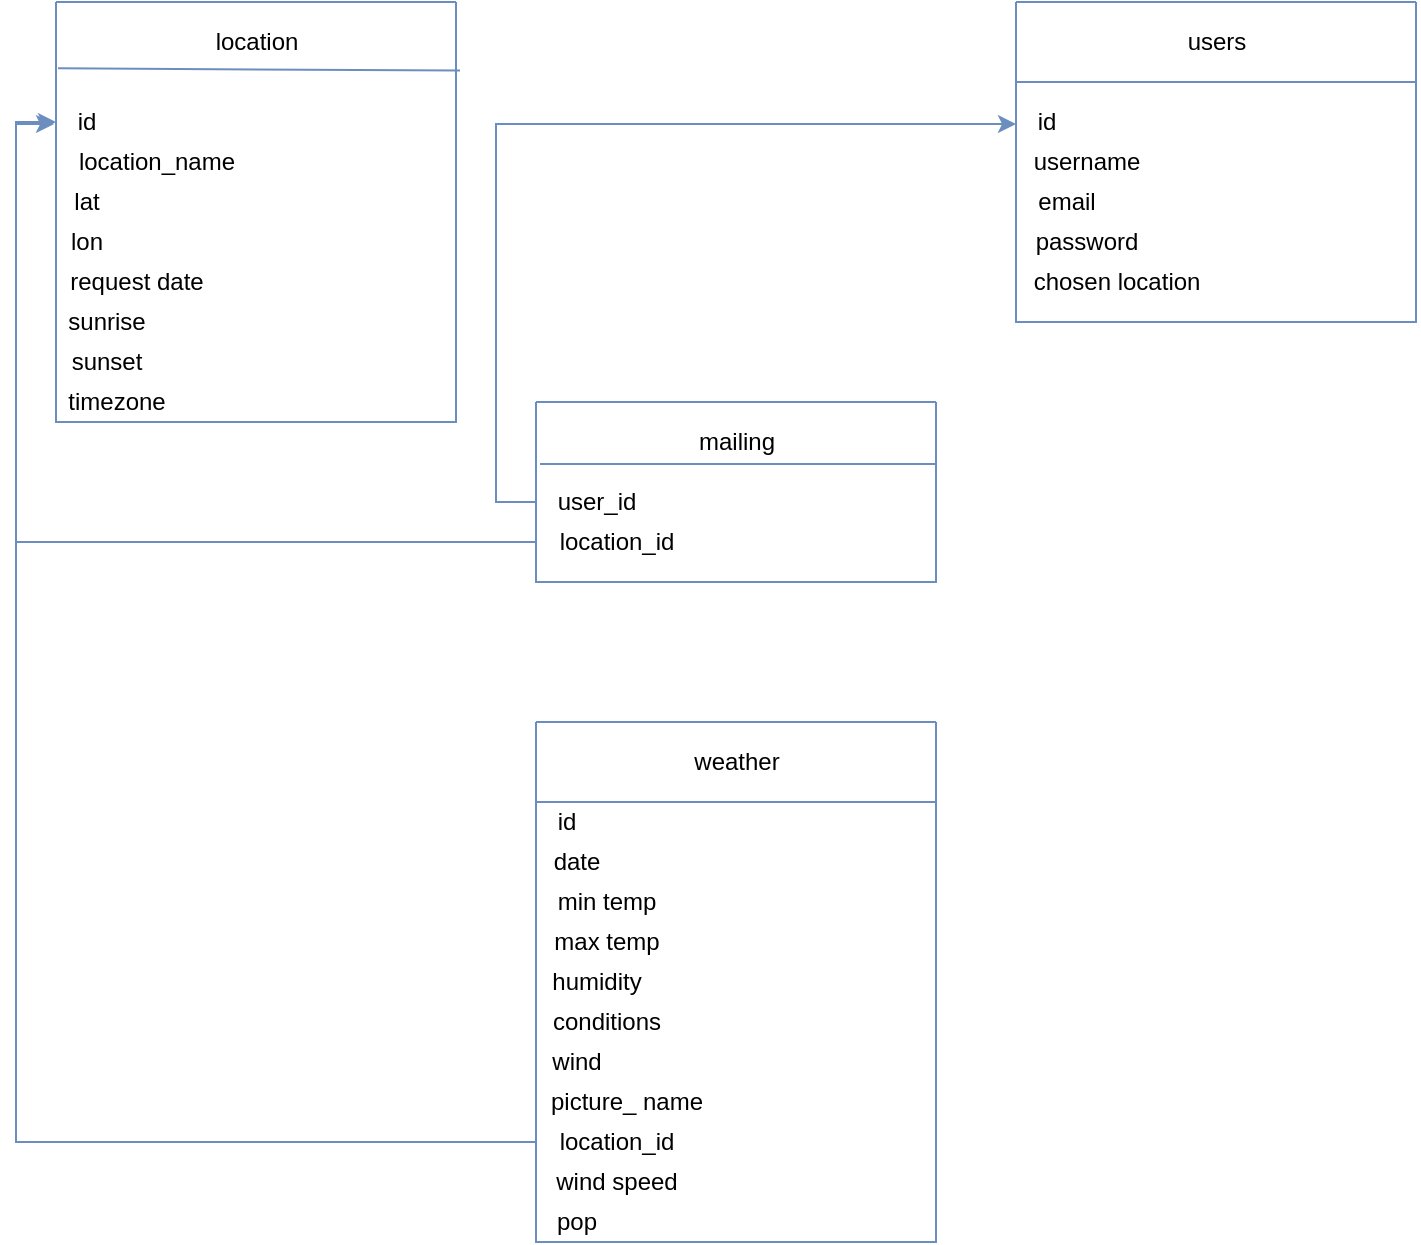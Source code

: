 <mxfile version="15.1.2" type="device"><diagram id="oLGpOJJW9EX2muNVMWlE" name="Page-1"><mxGraphModel dx="2249" dy="780" grid="1" gridSize="10" guides="1" tooltips="1" connect="1" arrows="1" fold="1" page="1" pageScale="1" pageWidth="827" pageHeight="1169" math="0" shadow="0"><root><mxCell id="0"/><mxCell id="1" parent="0"/><mxCell id="yixxKcO64AV6uVurIaC8-1" value="" style="swimlane;startSize=0;fillColor=#dae8fc;strokeColor=#6c8ebf;labelBackgroundColor=#ffffff;" parent="1" vertex="1"><mxGeometry y="450" width="200" height="260" as="geometry"/></mxCell><mxCell id="yixxKcO64AV6uVurIaC8-2" value="weather" style="text;html=1;align=center;verticalAlign=middle;resizable=0;points=[];autosize=1;strokeColor=none;" parent="yixxKcO64AV6uVurIaC8-1" vertex="1"><mxGeometry x="70" y="10" width="60" height="20" as="geometry"/></mxCell><mxCell id="yixxKcO64AV6uVurIaC8-3" value="id" style="text;html=1;align=center;verticalAlign=middle;resizable=0;points=[];autosize=1;strokeColor=none;" parent="yixxKcO64AV6uVurIaC8-1" vertex="1"><mxGeometry y="40" width="30" height="20" as="geometry"/></mxCell><mxCell id="yixxKcO64AV6uVurIaC8-4" value="min temp" style="text;html=1;align=center;verticalAlign=middle;resizable=0;points=[];autosize=1;strokeColor=none;" parent="yixxKcO64AV6uVurIaC8-1" vertex="1"><mxGeometry y="80" width="70" height="20" as="geometry"/></mxCell><mxCell id="yixxKcO64AV6uVurIaC8-5" value="max temp" style="text;html=1;align=center;verticalAlign=middle;resizable=0;points=[];autosize=1;strokeColor=none;" parent="yixxKcO64AV6uVurIaC8-1" vertex="1"><mxGeometry y="100" width="70" height="20" as="geometry"/></mxCell><mxCell id="yixxKcO64AV6uVurIaC8-6" value="date" style="text;html=1;align=center;verticalAlign=middle;resizable=0;points=[];autosize=1;strokeColor=none;" parent="yixxKcO64AV6uVurIaC8-1" vertex="1"><mxGeometry y="60" width="40" height="20" as="geometry"/></mxCell><mxCell id="yixxKcO64AV6uVurIaC8-7" value="humidity" style="text;html=1;align=center;verticalAlign=middle;resizable=0;points=[];autosize=1;strokeColor=none;" parent="yixxKcO64AV6uVurIaC8-1" vertex="1"><mxGeometry y="120" width="60" height="20" as="geometry"/></mxCell><mxCell id="yixxKcO64AV6uVurIaC8-8" value="conditions" style="text;html=1;align=center;verticalAlign=middle;resizable=0;points=[];autosize=1;strokeColor=none;" parent="yixxKcO64AV6uVurIaC8-1" vertex="1"><mxGeometry y="140" width="70" height="20" as="geometry"/></mxCell><mxCell id="yixxKcO64AV6uVurIaC8-9" value="picture_ name" style="text;html=1;align=center;verticalAlign=middle;resizable=0;points=[];autosize=1;strokeColor=none;" parent="yixxKcO64AV6uVurIaC8-1" vertex="1"><mxGeometry y="180" width="90" height="20" as="geometry"/></mxCell><mxCell id="yixxKcO64AV6uVurIaC8-10" value="wind" style="text;html=1;align=center;verticalAlign=middle;resizable=0;points=[];autosize=1;strokeColor=none;" parent="yixxKcO64AV6uVurIaC8-1" vertex="1"><mxGeometry y="160" width="40" height="20" as="geometry"/></mxCell><mxCell id="yixxKcO64AV6uVurIaC8-11" value="location_id" style="text;html=1;align=center;verticalAlign=middle;resizable=0;points=[];autosize=1;strokeColor=none;" parent="yixxKcO64AV6uVurIaC8-1" vertex="1"><mxGeometry y="200" width="80" height="20" as="geometry"/></mxCell><mxCell id="yixxKcO64AV6uVurIaC8-12" value="wind speed" style="text;html=1;align=center;verticalAlign=middle;resizable=0;points=[];autosize=1;strokeColor=none;" parent="yixxKcO64AV6uVurIaC8-1" vertex="1"><mxGeometry y="220" width="80" height="20" as="geometry"/></mxCell><mxCell id="IVTj1VFLVpWtljzuAC6s-1" value="pop" style="text;html=1;align=center;verticalAlign=middle;resizable=0;points=[];autosize=1;strokeColor=none;fillColor=none;" vertex="1" parent="yixxKcO64AV6uVurIaC8-1"><mxGeometry y="240" width="40" height="20" as="geometry"/></mxCell><mxCell id="yixxKcO64AV6uVurIaC8-13" value="" style="swimlane;startSize=0;fillColor=#dae8fc;strokeColor=#6c8ebf;labelBackgroundColor=#ffffff;" parent="1" vertex="1"><mxGeometry x="240" y="90" width="200" height="160" as="geometry"/></mxCell><mxCell id="yixxKcO64AV6uVurIaC8-14" value="users" style="text;html=1;align=center;verticalAlign=middle;resizable=0;points=[];autosize=1;strokeColor=none;" parent="yixxKcO64AV6uVurIaC8-13" vertex="1"><mxGeometry x="75" y="10" width="50" height="20" as="geometry"/></mxCell><mxCell id="yixxKcO64AV6uVurIaC8-15" value="username" style="text;html=1;align=center;verticalAlign=middle;resizable=0;points=[];autosize=1;strokeColor=none;" parent="yixxKcO64AV6uVurIaC8-13" vertex="1"><mxGeometry y="70" width="70" height="20" as="geometry"/></mxCell><mxCell id="yixxKcO64AV6uVurIaC8-16" value="email" style="text;html=1;align=center;verticalAlign=middle;resizable=0;points=[];autosize=1;strokeColor=none;" parent="yixxKcO64AV6uVurIaC8-13" vertex="1"><mxGeometry y="90" width="50" height="20" as="geometry"/></mxCell><mxCell id="yixxKcO64AV6uVurIaC8-17" value="password" style="text;html=1;align=center;verticalAlign=middle;resizable=0;points=[];autosize=1;strokeColor=none;" parent="yixxKcO64AV6uVurIaC8-13" vertex="1"><mxGeometry y="110" width="70" height="20" as="geometry"/></mxCell><mxCell id="yixxKcO64AV6uVurIaC8-18" value="chosen location" style="text;html=1;align=center;verticalAlign=middle;resizable=0;points=[];autosize=1;strokeColor=none;" parent="yixxKcO64AV6uVurIaC8-13" vertex="1"><mxGeometry y="130" width="100" height="20" as="geometry"/></mxCell><mxCell id="yixxKcO64AV6uVurIaC8-19" value="id" style="text;html=1;align=center;verticalAlign=middle;resizable=0;points=[];autosize=1;strokeColor=none;" parent="yixxKcO64AV6uVurIaC8-13" vertex="1"><mxGeometry y="50" width="30" height="20" as="geometry"/></mxCell><mxCell id="yixxKcO64AV6uVurIaC8-20" value="" style="endArrow=none;html=1;exitX=0;exitY=0.25;exitDx=0;exitDy=0;entryX=1;entryY=0.25;entryDx=0;entryDy=0;fillColor=#dae8fc;strokeColor=#6c8ebf;" parent="1" source="yixxKcO64AV6uVurIaC8-13" target="yixxKcO64AV6uVurIaC8-13" edge="1"><mxGeometry width="50" height="50" relative="1" as="geometry"><mxPoint x="110" y="350" as="sourcePoint"/><mxPoint x="160" y="300" as="targetPoint"/></mxGeometry></mxCell><mxCell id="yixxKcO64AV6uVurIaC8-21" value="" style="swimlane;startSize=0;fillColor=#dae8fc;strokeColor=#6c8ebf;labelBackgroundColor=#ffffff;" parent="1" vertex="1"><mxGeometry x="-240" y="90" width="200" height="210" as="geometry"/></mxCell><mxCell id="yixxKcO64AV6uVurIaC8-22" value="location" style="text;html=1;align=center;verticalAlign=middle;resizable=0;points=[];autosize=1;strokeColor=none;" parent="yixxKcO64AV6uVurIaC8-21" vertex="1"><mxGeometry x="70" y="10" width="60" height="20" as="geometry"/></mxCell><mxCell id="yixxKcO64AV6uVurIaC8-23" value="id" style="text;html=1;align=center;verticalAlign=middle;resizable=0;points=[];autosize=1;strokeColor=none;" parent="yixxKcO64AV6uVurIaC8-21" vertex="1"><mxGeometry y="50" width="30" height="20" as="geometry"/></mxCell><mxCell id="yixxKcO64AV6uVurIaC8-24" value="location_name" style="text;html=1;align=center;verticalAlign=middle;resizable=0;points=[];autosize=1;strokeColor=none;" parent="yixxKcO64AV6uVurIaC8-21" vertex="1"><mxGeometry y="70" width="100" height="20" as="geometry"/></mxCell><mxCell id="yixxKcO64AV6uVurIaC8-25" value="lat" style="text;html=1;align=center;verticalAlign=middle;resizable=0;points=[];autosize=1;strokeColor=none;" parent="yixxKcO64AV6uVurIaC8-21" vertex="1"><mxGeometry y="90" width="30" height="20" as="geometry"/></mxCell><mxCell id="yixxKcO64AV6uVurIaC8-26" value="request date" style="text;html=1;align=center;verticalAlign=middle;resizable=0;points=[];autosize=1;strokeColor=none;" parent="yixxKcO64AV6uVurIaC8-21" vertex="1"><mxGeometry y="130" width="80" height="20" as="geometry"/></mxCell><mxCell id="yixxKcO64AV6uVurIaC8-27" value="lon" style="text;html=1;align=center;verticalAlign=middle;resizable=0;points=[];autosize=1;strokeColor=none;" parent="yixxKcO64AV6uVurIaC8-21" vertex="1"><mxGeometry y="110" width="30" height="20" as="geometry"/></mxCell><mxCell id="yixxKcO64AV6uVurIaC8-46" value="sunrise" style="text;html=1;align=center;verticalAlign=middle;resizable=0;points=[];autosize=1;strokeColor=none;fillColor=none;" parent="yixxKcO64AV6uVurIaC8-21" vertex="1"><mxGeometry x="-5" y="150" width="60" height="20" as="geometry"/></mxCell><mxCell id="yixxKcO64AV6uVurIaC8-47" value="sunset" style="text;html=1;align=center;verticalAlign=middle;resizable=0;points=[];autosize=1;strokeColor=none;fillColor=none;" parent="yixxKcO64AV6uVurIaC8-21" vertex="1"><mxGeometry y="170" width="50" height="20" as="geometry"/></mxCell><mxCell id="yixxKcO64AV6uVurIaC8-48" value="timezone" style="text;html=1;align=center;verticalAlign=middle;resizable=0;points=[];autosize=1;strokeColor=none;fillColor=none;" parent="yixxKcO64AV6uVurIaC8-21" vertex="1"><mxGeometry x="-5" y="190" width="70" height="20" as="geometry"/></mxCell><mxCell id="yixxKcO64AV6uVurIaC8-28" value="" style="endArrow=none;html=1;exitX=0.005;exitY=0.158;exitDx=0;exitDy=0;entryX=1.01;entryY=0.163;entryDx=0;entryDy=0;fillColor=#dae8fc;strokeColor=#6c8ebf;entryPerimeter=0;exitPerimeter=0;" parent="1" source="yixxKcO64AV6uVurIaC8-21" target="yixxKcO64AV6uVurIaC8-21" edge="1"><mxGeometry width="50" height="50" relative="1" as="geometry"><mxPoint x="110" y="350" as="sourcePoint"/><mxPoint x="160" y="300" as="targetPoint"/></mxGeometry></mxCell><mxCell id="yixxKcO64AV6uVurIaC8-29" style="edgeStyle=orthogonalEdgeStyle;rounded=0;orthogonalLoop=1;jettySize=auto;html=1;entryX=0;entryY=0.5;entryDx=0;entryDy=0;entryPerimeter=0;fillColor=#dae8fc;strokeColor=#6c8ebf;" parent="1" source="yixxKcO64AV6uVurIaC8-11" target="yixxKcO64AV6uVurIaC8-23" edge="1"><mxGeometry relative="1" as="geometry"/></mxCell><mxCell id="yixxKcO64AV6uVurIaC8-30" value="" style="swimlane;startSize=0;fillColor=#dae8fc;strokeColor=#6c8ebf;labelBackgroundColor=#ffffff;" parent="1" vertex="1"><mxGeometry y="290" width="200" height="90" as="geometry"/></mxCell><mxCell id="yixxKcO64AV6uVurIaC8-31" value="mailing" style="text;html=1;align=center;verticalAlign=middle;resizable=0;points=[];autosize=1;strokeColor=none;" parent="yixxKcO64AV6uVurIaC8-30" vertex="1"><mxGeometry x="70" y="10" width="60" height="20" as="geometry"/></mxCell><mxCell id="yixxKcO64AV6uVurIaC8-32" value="user_id" style="text;html=1;align=center;verticalAlign=middle;resizable=0;points=[];autosize=1;strokeColor=none;" parent="yixxKcO64AV6uVurIaC8-30" vertex="1"><mxGeometry y="40" width="60" height="20" as="geometry"/></mxCell><mxCell id="yixxKcO64AV6uVurIaC8-34" value="location_id" style="text;html=1;align=center;verticalAlign=middle;resizable=0;points=[];autosize=1;strokeColor=none;" parent="yixxKcO64AV6uVurIaC8-30" vertex="1"><mxGeometry y="60" width="80" height="20" as="geometry"/></mxCell><mxCell id="yixxKcO64AV6uVurIaC8-36" value="" style="endArrow=none;html=1;fillColor=#dae8fc;strokeColor=#6c8ebf;" parent="1" edge="1"><mxGeometry width="50" height="50" relative="1" as="geometry"><mxPoint y="490" as="sourcePoint"/><mxPoint x="200" y="490" as="targetPoint"/><Array as="points"><mxPoint x="100" y="490"/></Array></mxGeometry></mxCell><mxCell id="yixxKcO64AV6uVurIaC8-37" style="edgeStyle=orthogonalEdgeStyle;rounded=0;orthogonalLoop=1;jettySize=auto;html=1;fillColor=#dae8fc;strokeColor=#6c8ebf;" parent="1" source="yixxKcO64AV6uVurIaC8-32" target="yixxKcO64AV6uVurIaC8-19" edge="1"><mxGeometry relative="1" as="geometry"><mxPoint x="239" y="151" as="targetPoint"/><Array as="points"><mxPoint x="-20" y="340"/><mxPoint x="-20" y="151"/></Array></mxGeometry></mxCell><mxCell id="yixxKcO64AV6uVurIaC8-38" style="edgeStyle=orthogonalEdgeStyle;rounded=0;orthogonalLoop=1;jettySize=auto;html=1;entryX=-0.033;entryY=0.55;entryDx=0;entryDy=0;entryPerimeter=0;fillColor=#dae8fc;strokeColor=#6c8ebf;" parent="1" source="yixxKcO64AV6uVurIaC8-34" target="yixxKcO64AV6uVurIaC8-23" edge="1"><mxGeometry relative="1" as="geometry"/></mxCell><mxCell id="yixxKcO64AV6uVurIaC8-43" value="" style="endArrow=none;html=1;exitX=0.01;exitY=0.344;exitDx=0;exitDy=0;fillColor=#dae8fc;strokeColor=#6c8ebf;exitPerimeter=0;" parent="1" source="yixxKcO64AV6uVurIaC8-30" edge="1"><mxGeometry width="50" height="50" relative="1" as="geometry"><mxPoint x="-230" y="140" as="sourcePoint"/><mxPoint x="200" y="321" as="targetPoint"/><Array as="points"><mxPoint x="200" y="321"/></Array></mxGeometry></mxCell></root></mxGraphModel></diagram></mxfile>